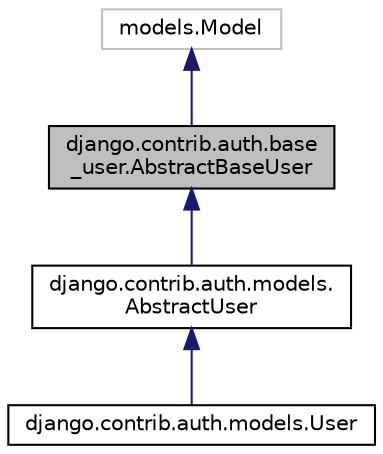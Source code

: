 digraph "django.contrib.auth.base_user.AbstractBaseUser"
{
 // LATEX_PDF_SIZE
  edge [fontname="Helvetica",fontsize="10",labelfontname="Helvetica",labelfontsize="10"];
  node [fontname="Helvetica",fontsize="10",shape=record];
  Node1 [label="django.contrib.auth.base\l_user.AbstractBaseUser",height=0.2,width=0.4,color="black", fillcolor="grey75", style="filled", fontcolor="black",tooltip=" "];
  Node2 -> Node1 [dir="back",color="midnightblue",fontsize="10",style="solid",fontname="Helvetica"];
  Node2 [label="models.Model",height=0.2,width=0.4,color="grey75", fillcolor="white", style="filled",tooltip=" "];
  Node1 -> Node3 [dir="back",color="midnightblue",fontsize="10",style="solid",fontname="Helvetica"];
  Node3 [label="django.contrib.auth.models.\lAbstractUser",height=0.2,width=0.4,color="black", fillcolor="white", style="filled",URL="$dc/db0/classdjango_1_1contrib_1_1auth_1_1models_1_1_abstract_user.html",tooltip=" "];
  Node3 -> Node4 [dir="back",color="midnightblue",fontsize="10",style="solid",fontname="Helvetica"];
  Node4 [label="django.contrib.auth.models.User",height=0.2,width=0.4,color="black", fillcolor="white", style="filled",URL="$de/d1e/classdjango_1_1contrib_1_1auth_1_1models_1_1_user.html",tooltip=" "];
}
